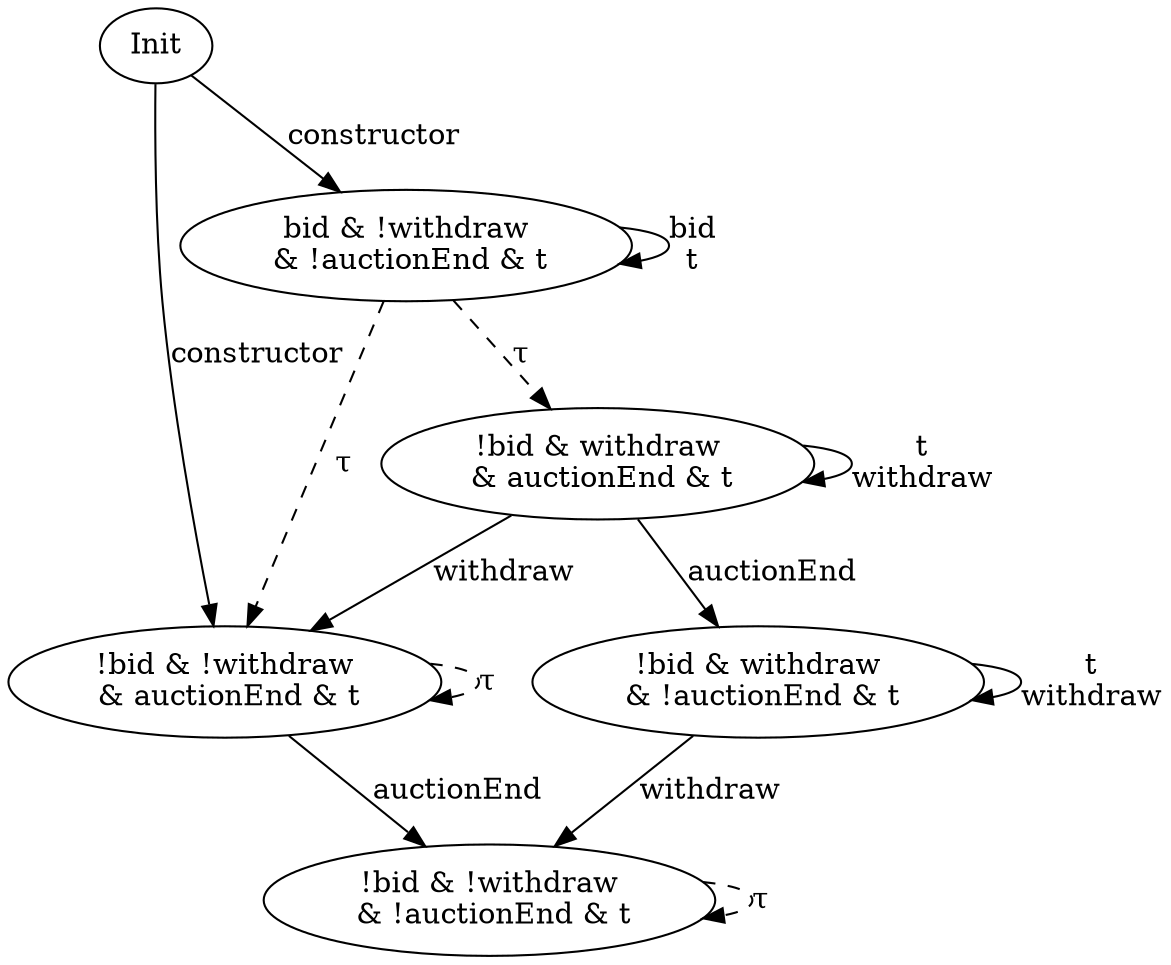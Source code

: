 digraph {
S00 [label="Init"]
S02 [label="!bid & withdraw\n & auctionEnd & t\n"]
S06 [label="!bid & !withdraw\n & auctionEnd & t\n"]
S07 [label="!bid & withdraw\n & !auctionEnd & t\n"]
S09 [label="bid & !withdraw\n & !auctionEnd & t\n"]
S12 [label="!bid & !withdraw\n & !auctionEnd & t\n"]

S06->S12 [label="auctionEnd", style="", color="black"]
S12->S12 [label="τ", style="dashed", color="black"]
S09->S06 [label="τ", style="dashed", color="black"]
S00->S06 [label="constructor", style="", color="black"]
S02->S07 [label="auctionEnd", style="", color="black"]
S07->S07 [label="t\nwithdraw", style="", color="black"]
S09->S09 [label="bid\nt", style="", color="black"]
S02->S06 [label="withdraw", style="", color="black"]
S07->S12 [label="withdraw", style="", color="black"]
S02->S02 [label="t\nwithdraw", style="", color="black"]
S06->S06 [label="τ", style="dashed", color="black"]
S00->S09 [label="constructor", style="", color="black"]
S09->S02 [label="τ", style="dashed", color="black"]
}